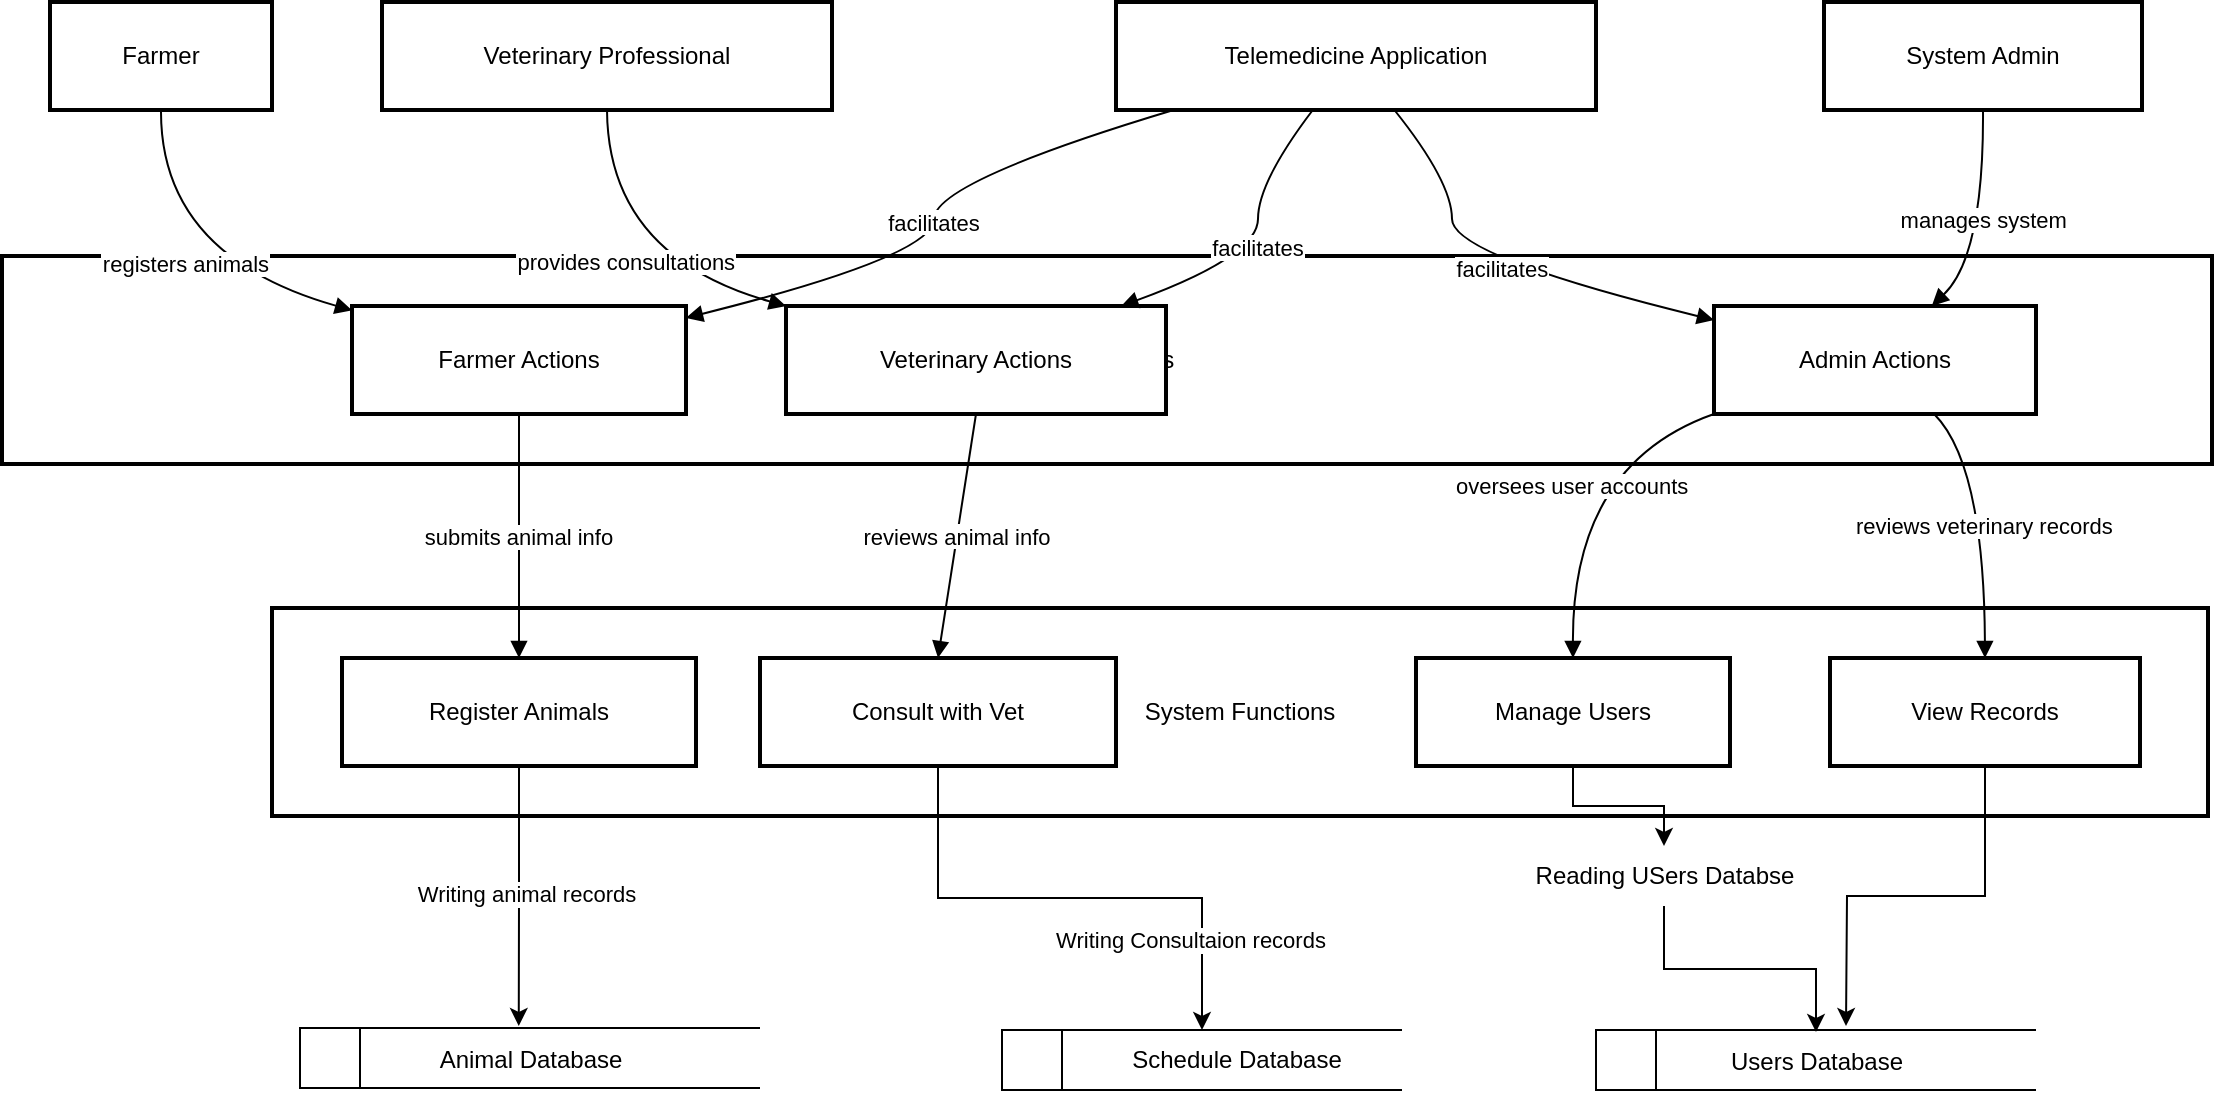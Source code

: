 <mxfile version="28.0.6">
  <diagram name="Page-1" id="teekWTckhkmq-87jnN3C">
    <mxGraphModel dx="1209" dy="694" grid="1" gridSize="10" guides="1" tooltips="1" connect="1" arrows="1" fold="1" page="1" pageScale="1" pageWidth="850" pageHeight="1100" math="0" shadow="0">
      <root>
        <mxCell id="0" />
        <mxCell id="1" parent="0" />
        <mxCell id="2" value="System Functions" style="whiteSpace=wrap;strokeWidth=2;" parent="1" vertex="1">
          <mxGeometry x="143" y="311" width="968" height="104" as="geometry" />
        </mxCell>
        <mxCell id="3" value="User Actions" style="whiteSpace=wrap;strokeWidth=2;" parent="1" vertex="1">
          <mxGeometry x="8" y="135" width="1105" height="104" as="geometry" />
        </mxCell>
        <mxCell id="4" value="Farmer" style="whiteSpace=wrap;strokeWidth=2;" parent="1" vertex="1">
          <mxGeometry x="32" y="8" width="111" height="54" as="geometry" />
        </mxCell>
        <mxCell id="5" value="Veterinary Professional" style="whiteSpace=wrap;strokeWidth=2;" parent="1" vertex="1">
          <mxGeometry x="198" y="8" width="225" height="54" as="geometry" />
        </mxCell>
        <mxCell id="6" value="System Admin" style="whiteSpace=wrap;strokeWidth=2;" parent="1" vertex="1">
          <mxGeometry x="919" y="8" width="159" height="54" as="geometry" />
        </mxCell>
        <mxCell id="7" value="Telemedicine Application" style="whiteSpace=wrap;strokeWidth=2;" parent="1" vertex="1">
          <mxGeometry x="565" y="8" width="240" height="54" as="geometry" />
        </mxCell>
        <mxCell id="8" value="Farmer Actions" style="whiteSpace=wrap;strokeWidth=2;" parent="1" vertex="1">
          <mxGeometry x="183" y="160" width="167" height="54" as="geometry" />
        </mxCell>
        <mxCell id="9" value="Veterinary Actions" style="whiteSpace=wrap;strokeWidth=2;" parent="1" vertex="1">
          <mxGeometry x="400" y="160" width="190" height="54" as="geometry" />
        </mxCell>
        <mxCell id="10" value="Admin Actions" style="whiteSpace=wrap;strokeWidth=2;" parent="1" vertex="1">
          <mxGeometry x="864" y="160" width="161" height="54" as="geometry" />
        </mxCell>
        <mxCell id="_eJbeBwvgFUw-cNB6sw9-35" style="edgeStyle=orthogonalEdgeStyle;rounded=0;orthogonalLoop=1;jettySize=auto;html=1;exitX=0.5;exitY=1;exitDx=0;exitDy=0;" edge="1" parent="1" source="11">
          <mxGeometry relative="1" as="geometry">
            <mxPoint x="266.385" y="520" as="targetPoint" />
          </mxGeometry>
        </mxCell>
        <mxCell id="_eJbeBwvgFUw-cNB6sw9-45" value="Writing animal records" style="edgeLabel;html=1;align=center;verticalAlign=middle;resizable=0;points=[];" vertex="1" connectable="0" parent="_eJbeBwvgFUw-cNB6sw9-35">
          <mxGeometry x="0.007" y="3" relative="1" as="geometry">
            <mxPoint y="-1" as="offset" />
          </mxGeometry>
        </mxCell>
        <mxCell id="11" value="Register Animals" style="whiteSpace=wrap;strokeWidth=2;" parent="1" vertex="1">
          <mxGeometry x="178" y="336" width="177" height="54" as="geometry" />
        </mxCell>
        <mxCell id="_eJbeBwvgFUw-cNB6sw9-36" style="edgeStyle=orthogonalEdgeStyle;rounded=0;orthogonalLoop=1;jettySize=auto;html=1;exitX=0.5;exitY=1;exitDx=0;exitDy=0;" edge="1" parent="1" source="12" target="_eJbeBwvgFUw-cNB6sw9-27">
          <mxGeometry relative="1" as="geometry" />
        </mxCell>
        <mxCell id="_eJbeBwvgFUw-cNB6sw9-46" value="Writing Consultaion records" style="edgeLabel;html=1;align=center;verticalAlign=middle;resizable=0;points=[];" vertex="1" connectable="0" parent="_eJbeBwvgFUw-cNB6sw9-36">
          <mxGeometry x="0.657" y="-6" relative="1" as="geometry">
            <mxPoint as="offset" />
          </mxGeometry>
        </mxCell>
        <mxCell id="12" value="Consult with Vet" style="whiteSpace=wrap;strokeWidth=2;" parent="1" vertex="1">
          <mxGeometry x="387" y="336" width="178" height="54" as="geometry" />
        </mxCell>
        <mxCell id="13" value="Manage Users" style="whiteSpace=wrap;strokeWidth=2;" parent="1" vertex="1">
          <mxGeometry x="715" y="336" width="157" height="54" as="geometry" />
        </mxCell>
        <mxCell id="_eJbeBwvgFUw-cNB6sw9-39" style="edgeStyle=orthogonalEdgeStyle;rounded=0;orthogonalLoop=1;jettySize=auto;html=1;exitX=0.5;exitY=1;exitDx=0;exitDy=0;" edge="1" parent="1" source="14">
          <mxGeometry relative="1" as="geometry">
            <mxPoint x="930" y="520" as="targetPoint" />
          </mxGeometry>
        </mxCell>
        <mxCell id="14" value="View Records" style="whiteSpace=wrap;strokeWidth=2;" parent="1" vertex="1">
          <mxGeometry x="922" y="336" width="155" height="54" as="geometry" />
        </mxCell>
        <mxCell id="15" value="registers animals" style="curved=1;startArrow=none;endArrow=block;exitX=0.5;exitY=1;entryX=0;entryY=0.04;" parent="1" source="4" target="8" edge="1">
          <mxGeometry relative="1" as="geometry">
            <Array as="points">
              <mxPoint x="87" y="135" />
            </Array>
          </mxGeometry>
        </mxCell>
        <mxCell id="16" value="submits animal info" style="curved=1;startArrow=none;endArrow=block;exitX=0.5;exitY=0.99;entryX=0.5;entryY=0.01;" parent="1" source="8" target="11" edge="1">
          <mxGeometry relative="1" as="geometry">
            <Array as="points" />
          </mxGeometry>
        </mxCell>
        <mxCell id="17" value="provides consultations" style="curved=1;startArrow=none;endArrow=block;exitX=0.5;exitY=1;entryX=0;entryY=0;" parent="1" source="5" target="9" edge="1">
          <mxGeometry relative="1" as="geometry">
            <Array as="points">
              <mxPoint x="311" y="135" />
            </Array>
          </mxGeometry>
        </mxCell>
        <mxCell id="18" value="reviews animal info" style="curved=1;startArrow=none;endArrow=block;exitX=0.5;exitY=0.99;entryX=0.5;entryY=0.01;" parent="1" source="9" target="12" edge="1">
          <mxGeometry relative="1" as="geometry">
            <Array as="points" />
          </mxGeometry>
        </mxCell>
        <mxCell id="19" value="manages system" style="curved=1;startArrow=none;endArrow=block;exitX=0.5;exitY=1;entryX=0.68;entryY=-0.01;" parent="1" source="6" target="10" edge="1">
          <mxGeometry relative="1" as="geometry">
            <Array as="points">
              <mxPoint x="999" y="135" />
            </Array>
          </mxGeometry>
        </mxCell>
        <mxCell id="20" value="oversees user accounts" style="curved=1;startArrow=none;endArrow=block;exitX=0.01;exitY=0.99;entryX=0.5;entryY=0.01;" parent="1" source="10" target="13" edge="1">
          <mxGeometry relative="1" as="geometry">
            <Array as="points">
              <mxPoint x="793" y="239" />
            </Array>
          </mxGeometry>
        </mxCell>
        <mxCell id="21" value="reviews veterinary records" style="curved=1;startArrow=none;endArrow=block;exitX=0.68;exitY=0.99;entryX=0.5;entryY=0.01;" parent="1" source="10" target="14" edge="1">
          <mxGeometry relative="1" as="geometry">
            <Array as="points">
              <mxPoint x="999" y="239" />
            </Array>
          </mxGeometry>
        </mxCell>
        <mxCell id="22" value="facilitates" style="curved=1;startArrow=none;endArrow=block;exitX=0.12;exitY=1;entryX=1;entryY=0.11;" parent="1" source="7" target="8" edge="1">
          <mxGeometry relative="1" as="geometry">
            <Array as="points">
              <mxPoint x="474" y="98" />
              <mxPoint x="474" y="135" />
            </Array>
          </mxGeometry>
        </mxCell>
        <mxCell id="23" value="facilitates" style="curved=1;startArrow=none;endArrow=block;exitX=0.41;exitY=1;entryX=0.89;entryY=-0.01;" parent="1" source="7" target="9" edge="1">
          <mxGeometry relative="1" as="geometry">
            <Array as="points">
              <mxPoint x="636" y="98" />
              <mxPoint x="636" y="135" />
            </Array>
          </mxGeometry>
        </mxCell>
        <mxCell id="24" value="facilitates" style="curved=1;startArrow=none;endArrow=block;exitX=0.58;exitY=1;entryX=0;entryY=0.13;" parent="1" source="7" target="10" edge="1">
          <mxGeometry relative="1" as="geometry">
            <Array as="points">
              <mxPoint x="733" y="98" />
              <mxPoint x="733" y="135" />
            </Array>
          </mxGeometry>
        </mxCell>
        <mxCell id="_eJbeBwvgFUw-cNB6sw9-24" value="" style="html=1;dashed=0;whiteSpace=wrap;shape=mxgraph.dfd.dataStoreID;align=left;spacingLeft=3;points=[[0,0],[0.5,0],[1,0],[0,0.5],[1,0.5],[0,1],[0.5,1],[1,1]];" vertex="1" parent="1">
          <mxGeometry x="805" y="522" width="220" height="30" as="geometry" />
        </mxCell>
        <mxCell id="_eJbeBwvgFUw-cNB6sw9-26" value="" style="html=1;dashed=0;whiteSpace=wrap;shape=mxgraph.dfd.dataStoreID;align=left;spacingLeft=3;points=[[0,0],[0.5,0],[1,0],[0,0.5],[1,0.5],[0,1],[0.5,1],[1,1]];" vertex="1" parent="1">
          <mxGeometry x="157" y="521" width="230" height="30" as="geometry" />
        </mxCell>
        <mxCell id="_eJbeBwvgFUw-cNB6sw9-27" value="" style="html=1;dashed=0;whiteSpace=wrap;shape=mxgraph.dfd.dataStoreID;align=left;spacingLeft=3;points=[[0,0],[0.5,0],[1,0],[0,0.5],[1,0.5],[0,1],[0.5,1],[1,1]];" vertex="1" parent="1">
          <mxGeometry x="508" y="522" width="200" height="30" as="geometry" />
        </mxCell>
        <mxCell id="_eJbeBwvgFUw-cNB6sw9-38" style="edgeStyle=orthogonalEdgeStyle;rounded=0;orthogonalLoop=1;jettySize=auto;html=1;exitX=0.5;exitY=1;exitDx=0;exitDy=0;" edge="1" parent="1" source="_eJbeBwvgFUw-cNB6sw9-47" target="_eJbeBwvgFUw-cNB6sw9-44">
          <mxGeometry relative="1" as="geometry" />
        </mxCell>
        <mxCell id="_eJbeBwvgFUw-cNB6sw9-42" value="Animal Database" style="text;html=1;align=center;verticalAlign=middle;resizable=0;points=[];autosize=1;strokeColor=none;fillColor=none;" vertex="1" parent="1">
          <mxGeometry x="217" y="522" width="110" height="30" as="geometry" />
        </mxCell>
        <mxCell id="_eJbeBwvgFUw-cNB6sw9-43" value="Schedule Database" style="text;html=1;align=center;verticalAlign=middle;resizable=0;points=[];autosize=1;strokeColor=none;fillColor=none;" vertex="1" parent="1">
          <mxGeometry x="560" y="522" width="130" height="30" as="geometry" />
        </mxCell>
        <mxCell id="_eJbeBwvgFUw-cNB6sw9-44" value="Users Database" style="text;html=1;align=center;verticalAlign=middle;resizable=0;points=[];autosize=1;strokeColor=none;fillColor=none;" vertex="1" parent="1">
          <mxGeometry x="860" y="523" width="110" height="30" as="geometry" />
        </mxCell>
        <mxCell id="_eJbeBwvgFUw-cNB6sw9-48" value="" style="edgeStyle=orthogonalEdgeStyle;rounded=0;orthogonalLoop=1;jettySize=auto;html=1;exitX=0.5;exitY=1;exitDx=0;exitDy=0;" edge="1" parent="1" source="13" target="_eJbeBwvgFUw-cNB6sw9-47">
          <mxGeometry relative="1" as="geometry">
            <mxPoint x="794" y="390" as="sourcePoint" />
            <mxPoint x="915" y="523" as="targetPoint" />
          </mxGeometry>
        </mxCell>
        <mxCell id="_eJbeBwvgFUw-cNB6sw9-47" value="Reading USers Databse" style="text;html=1;align=center;verticalAlign=middle;resizable=0;points=[];autosize=1;strokeColor=none;fillColor=none;" vertex="1" parent="1">
          <mxGeometry x="764" y="430" width="150" height="30" as="geometry" />
        </mxCell>
      </root>
    </mxGraphModel>
  </diagram>
</mxfile>
